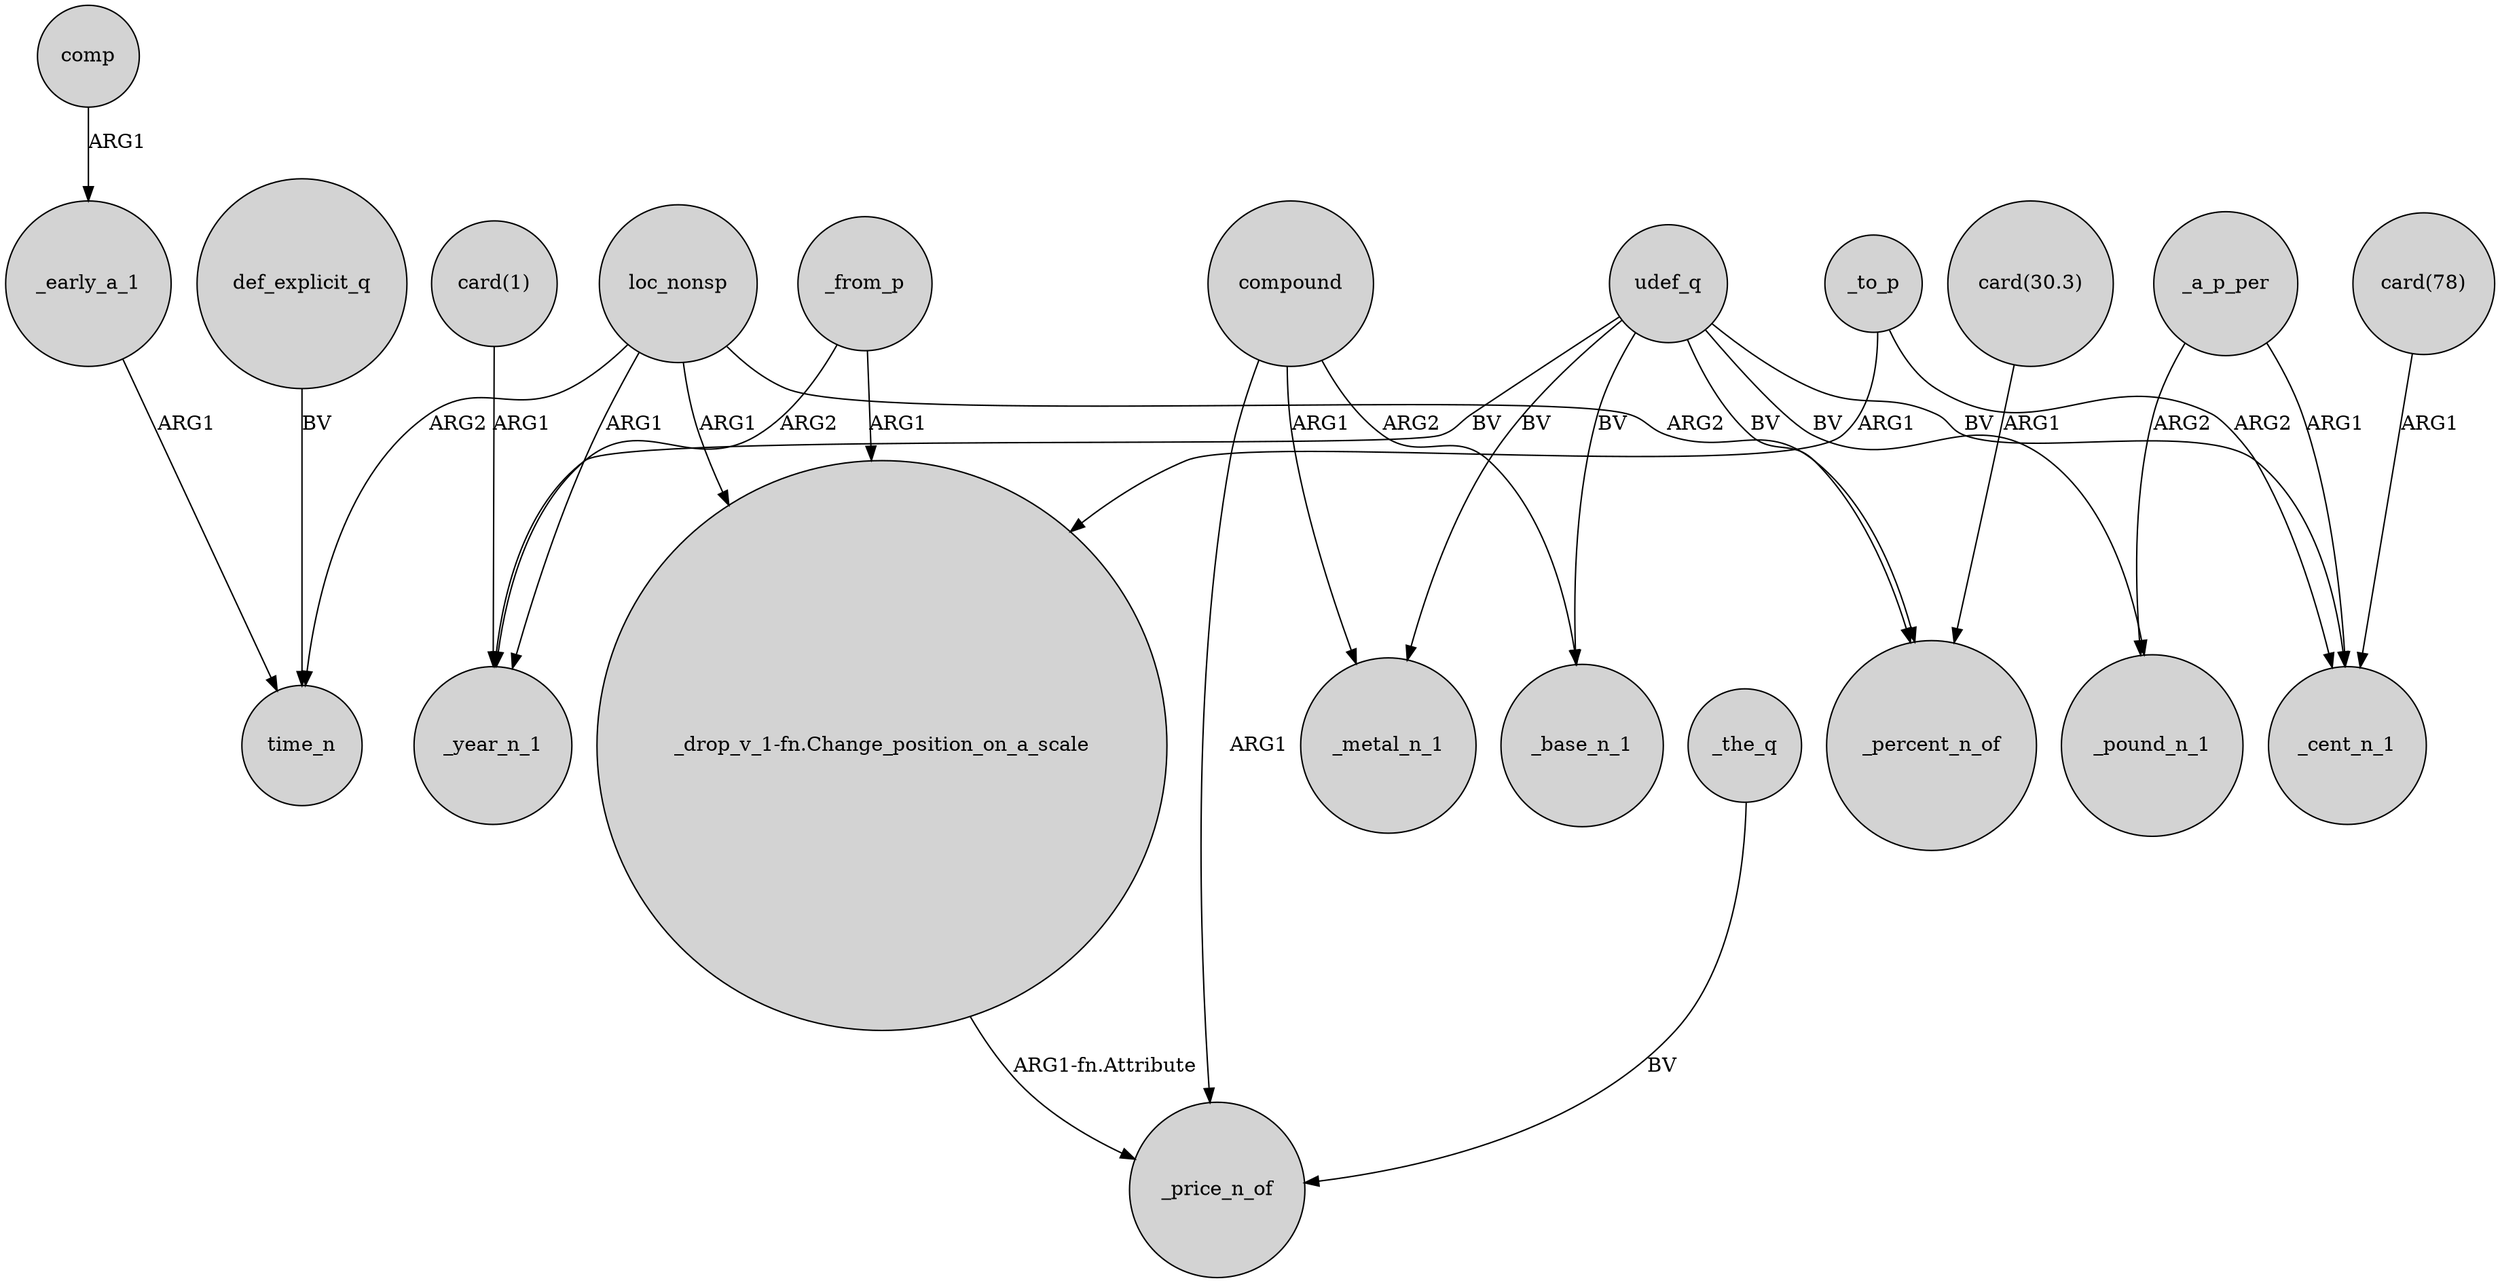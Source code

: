 digraph {
	node [shape=circle style=filled]
	_early_a_1 -> time_n [label=ARG1]
	compound -> _base_n_1 [label=ARG2]
	udef_q -> _pound_n_1 [label=BV]
	_a_p_per -> _cent_n_1 [label=ARG1]
	"card(1)" -> _year_n_1 [label=ARG1]
	loc_nonsp -> _year_n_1 [label=ARG1]
	loc_nonsp -> "_drop_v_1-fn.Change_position_on_a_scale" [label=ARG1]
	comp -> _early_a_1 [label=ARG1]
	udef_q -> _cent_n_1 [label=BV]
	_from_p -> "_drop_v_1-fn.Change_position_on_a_scale" [label=ARG1]
	udef_q -> _percent_n_of [label=BV]
	_to_p -> "_drop_v_1-fn.Change_position_on_a_scale" [label=ARG1]
	udef_q -> _metal_n_1 [label=BV]
	compound -> _metal_n_1 [label=ARG1]
	_from_p -> _year_n_1 [label=ARG2]
	_to_p -> _cent_n_1 [label=ARG2]
	udef_q -> _base_n_1 [label=BV]
	def_explicit_q -> time_n [label=BV]
	udef_q -> _year_n_1 [label=BV]
	"_drop_v_1-fn.Change_position_on_a_scale" -> _price_n_of [label="ARG1-fn.Attribute"]
	loc_nonsp -> time_n [label=ARG2]
	"card(30.3)" -> _percent_n_of [label=ARG1]
	"card(78)" -> _cent_n_1 [label=ARG1]
	_the_q -> _price_n_of [label=BV]
	compound -> _price_n_of [label=ARG1]
	_a_p_per -> _pound_n_1 [label=ARG2]
	loc_nonsp -> _percent_n_of [label=ARG2]
}

